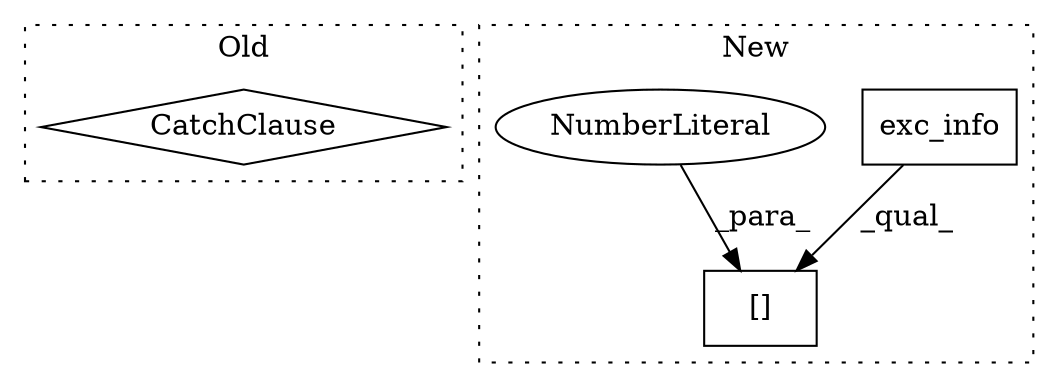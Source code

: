 digraph G {
subgraph cluster0 {
1 [label="CatchClause" a="12" s="2441,2479" l="15,2" shape="diamond"];
label = "Old";
style="dotted";
}
subgraph cluster1 {
2 [label="exc_info" a="32" s="2706" l="10" shape="box"];
3 [label="[]" a="2" s="2702,2718" l="15,1" shape="box"];
4 [label="NumberLiteral" a="34" s="2717" l="1" shape="ellipse"];
label = "New";
style="dotted";
}
2 -> 3 [label="_qual_"];
4 -> 3 [label="_para_"];
}